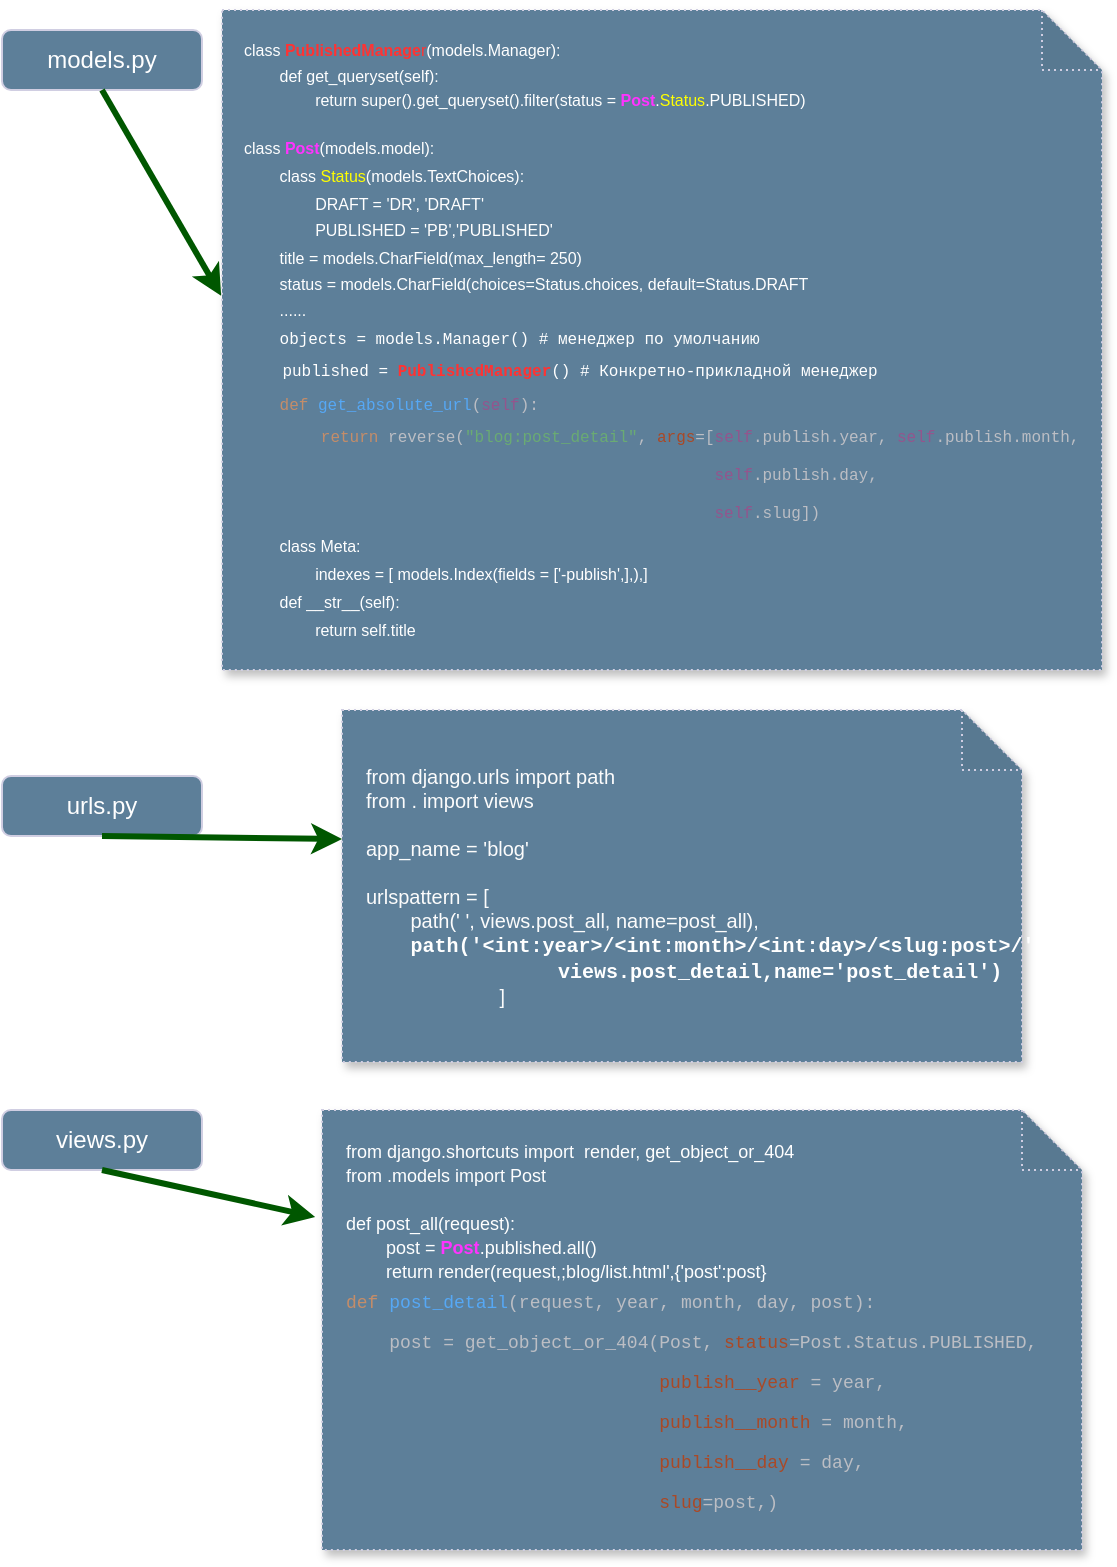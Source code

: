 <mxfile version="24.8.9">
  <diagram name="Page-1" id="2YBvvXClWsGukQMizWep">
    <mxGraphModel dx="1412" dy="787" grid="1" gridSize="10" guides="1" tooltips="1" connect="1" arrows="1" fold="1" page="1" pageScale="1" pageWidth="583" pageHeight="827" math="0" shadow="0">
      <root>
        <mxCell id="0" />
        <mxCell id="1" parent="0" />
        <mxCell id="aM9ryv3xv72pqoxQDRHE-1" value="models.py" style="shape=umlLifeline;perimeter=lifelinePerimeter;whiteSpace=wrap;html=1;container=0;dropTarget=0;collapsible=0;recursiveResize=0;outlineConnect=0;portConstraint=eastwest;newEdgeStyle={&quot;edgeStyle&quot;:&quot;elbowEdgeStyle&quot;,&quot;elbow&quot;:&quot;vertical&quot;,&quot;curved&quot;:0,&quot;rounded&quot;:0};labelBackgroundColor=none;fillColor=#5D7F99;strokeColor=#D0CEE2;fontColor=#FFFFFF;rounded=1;size=30;" parent="1" vertex="1">
          <mxGeometry x="10" y="40" width="100" height="30" as="geometry" />
        </mxCell>
        <mxCell id="aM9ryv3xv72pqoxQDRHE-5" value="urls.py" style="shape=umlLifeline;perimeter=lifelinePerimeter;whiteSpace=wrap;html=1;container=0;dropTarget=0;collapsible=0;recursiveResize=0;outlineConnect=0;portConstraint=eastwest;newEdgeStyle={&quot;edgeStyle&quot;:&quot;elbowEdgeStyle&quot;,&quot;elbow&quot;:&quot;vertical&quot;,&quot;curved&quot;:0,&quot;rounded&quot;:0};labelBackgroundColor=none;fillColor=#5D7F99;strokeColor=#D0CEE2;fontColor=#ffffff;rounded=1;" parent="1" vertex="1">
          <mxGeometry x="10" y="413" width="100" height="30" as="geometry" />
        </mxCell>
        <mxCell id="WuuocqJYPW-MGyT3Y1CF-1" value="&lt;div&gt;&lt;font style=&quot;line-height: 130%; font-size: 8px;&quot;&gt;class &lt;font style=&quot;&quot; color=&quot;#ff3333&quot;&gt;&lt;b&gt;PublishedManage&lt;/b&gt;r&lt;/font&gt;(models.Manager):&lt;/font&gt;&lt;/div&gt;&lt;div&gt;&lt;font style=&quot;line-height: 130%; font-size: 8px;&quot;&gt;&lt;span style=&quot;white-space: pre;&quot;&gt;&#x9;&lt;/span&gt;def get_queryset(self):&lt;br&gt;&lt;/font&gt;&lt;/div&gt;&lt;div&gt;&lt;font style=&quot;font-size: 8px;&quot;&gt;&lt;span style=&quot;white-space: pre;&quot;&gt;&#x9;&lt;/span&gt;&lt;span style=&quot;white-space: pre;&quot;&gt;&#x9;&lt;/span&gt;return super().get_queryset().filter(status = &lt;font color=&quot;#ff33ff&quot;&gt;&lt;b&gt;Post&lt;/b&gt;&lt;/font&gt;.&lt;font color=&quot;#ffff00&quot;&gt;Status&lt;/font&gt;.PUBLISHED)&lt;br&gt;&lt;/font&gt;&lt;/div&gt;&lt;div&gt;&lt;font style=&quot;line-height: 130%; font-size: 8px;&quot;&gt;&lt;br&gt;&lt;/font&gt;&lt;/div&gt;&lt;font style=&quot;line-height: 130%; font-size: 8px;&quot;&gt;class &lt;b&gt;&lt;font color=&quot;#ff33ff&quot;&gt;Post&lt;/font&gt;&lt;/b&gt;(models.model):&lt;/font&gt;&lt;div style=&quot;line-height: 130%;&quot;&gt;&lt;font style=&quot;font-size: 8px;&quot;&gt;&lt;span style=&quot;white-space: pre;&quot;&gt;&lt;font style=&quot;line-height: 130%;&quot;&gt;&#x9;class &lt;font color=&quot;#ffff00&quot;&gt;Status&lt;/font&gt;(models.TextChoices):&lt;/font&gt;&lt;/span&gt;&lt;br&gt;&lt;/font&gt;&lt;/div&gt;&lt;div style=&quot;line-height: 130%;&quot;&gt;&lt;span style=&quot;white-space: pre;&quot;&gt;&lt;font style=&quot;line-height: 130%; font-size: 8px;&quot;&gt;&lt;span style=&quot;white-space: pre;&quot;&gt;&#x9;&lt;/span&gt;&lt;span style=&quot;white-space: pre;&quot;&gt;&#x9;&lt;/span&gt;DRAFT = &#39;DR&#39;, &#39;DRAFT&#39;&lt;br&gt;&lt;/font&gt;&lt;/span&gt;&lt;/div&gt;&lt;div style=&quot;line-height: 130%;&quot;&gt;&lt;span style=&quot;white-space: pre;&quot;&gt;&lt;font style=&quot;line-height: 130%; font-size: 8px;&quot;&gt;&lt;span style=&quot;white-space: pre;&quot;&gt;&#x9;&lt;/span&gt;&lt;span style=&quot;white-space: pre;&quot;&gt;&#x9;&lt;/span&gt;PUBLISHED = &#39;PB&#39;,&#39;PUBLISHED&#39;&lt;br&gt;&lt;/font&gt;&lt;/span&gt;&lt;/div&gt;&lt;div style=&quot;line-height: 130%;&quot;&gt;&lt;span style=&quot;white-space: pre;&quot;&gt;&lt;font style=&quot;line-height: 130%; font-size: 8px;&quot;&gt;&lt;span style=&quot;white-space: pre;&quot;&gt;&#x9;&lt;/span&gt;title = models.CharField(max_length= 250)&lt;/font&gt;&lt;/span&gt;&lt;/div&gt;&lt;div style=&quot;line-height: 130%;&quot;&gt;&lt;span style=&quot;white-space: pre;&quot;&gt;&lt;font style=&quot;line-height: 130%; font-size: 8px;&quot;&gt;&lt;span style=&quot;white-space: pre;&quot;&gt;&#x9;&lt;/span&gt;status = models.CharField(choices=Status.choices, default=Status.DRAFT&lt;br&gt;&lt;/font&gt;&lt;/span&gt;&lt;/div&gt;&lt;div style=&quot;line-height: 130%;&quot;&gt;&lt;span style=&quot;white-space: pre;&quot;&gt;&lt;font style=&quot;line-height: 130%; font-size: 8px;&quot;&gt;&lt;span style=&quot;white-space: pre;&quot;&gt;&#x9;&lt;/span&gt;......&lt;br&gt;&lt;/font&gt;&lt;/span&gt;&lt;/div&gt;&lt;div style=&quot;line-height: 130%;&quot;&gt;&lt;font style=&quot;font-size: 8px;&quot;&gt;&lt;span style=&quot;white-space: pre;&quot;&gt;&lt;font style=&quot;line-height: 130%;&quot;&gt;&lt;span style=&quot;white-space: pre;&quot;&gt;&#x9;&lt;/span&gt;&lt;/font&gt;&lt;/span&gt;&lt;font&gt;&lt;span style=&quot;font-family: Consolas, &amp;quot;Courier New&amp;quot;, monospace; white-space: pre;&quot;&gt;objects = models.Manager() &lt;/span&gt;&lt;span style=&quot;font-family: Consolas, &amp;quot;Courier New&amp;quot;, monospace; white-space: pre;&quot;&gt;# менеджер по умолчанию&lt;/span&gt;&lt;/font&gt;&lt;/font&gt;&lt;/div&gt;&lt;div style=&quot;font-family: Consolas, &amp;quot;Courier New&amp;quot;, monospace; line-height: 19px; white-space: pre;&quot;&gt;&lt;div style=&quot;&quot;&gt;&lt;font style=&quot;font-size: 8px;&quot;&gt;&amp;nbsp; &amp;nbsp; published = &lt;font color=&quot;#ff3333&quot;&gt;&lt;b&gt;PublishedManager&lt;/b&gt;&lt;/font&gt;() # Конкретно-прикладной менеджер&lt;/font&gt;&lt;/div&gt;&lt;/div&gt;&lt;div style=&quot;line-height: 130%;&quot;&gt;&lt;/div&gt;&lt;div style=&quot;line-height: 130%;&quot;&gt;&lt;font style=&quot;font-size: 8px;&quot;&gt;&lt;span style=&quot;white-space: pre;&quot;&gt;&lt;font style=&quot;line-height: 130%;&quot;&gt;&lt;span style=&quot;white-space: pre;&quot;&gt;&#x9;&lt;/span&gt;&lt;/font&gt;&lt;/span&gt;&lt;font style=&quot;&quot;&gt;&lt;span style=&quot;font-family: Consolas, &amp;quot;Courier New&amp;quot;, monospace; white-space: pre; color: rgb(196, 141, 105);&quot;&gt;def&lt;/span&gt;&lt;span style=&quot;font-family: Consolas, &amp;quot;Courier New&amp;quot;, monospace; white-space: pre; color: rgb(188, 190, 196);&quot;&gt; &lt;/span&gt;&lt;span style=&quot;font-family: Consolas, &amp;quot;Courier New&amp;quot;, monospace; white-space: pre; color: rgb(86, 168, 245);&quot;&gt;get_absolute_url&lt;/span&gt;&lt;span style=&quot;font-family: Consolas, &amp;quot;Courier New&amp;quot;, monospace; white-space: pre; color: rgb(188, 190, 196);&quot;&gt;(&lt;/span&gt;&lt;span style=&quot;font-family: Consolas, &amp;quot;Courier New&amp;quot;, monospace; white-space: pre; color: rgb(148, 85, 141);&quot;&gt;self&lt;/span&gt;&lt;span style=&quot;font-family: Consolas, &amp;quot;Courier New&amp;quot;, monospace; white-space: pre; color: rgb(188, 190, 196);&quot;&gt;):&lt;/span&gt;&lt;/font&gt;&lt;/font&gt;&lt;/div&gt;&lt;div style=&quot;color: rgb(187, 187, 187); font-family: Consolas, &amp;quot;Courier New&amp;quot;, monospace; line-height: 19px; white-space: pre;&quot;&gt;&lt;div&gt;&lt;font style=&quot;font-size: 8px;&quot;&gt;&lt;span style=&quot;color: #bcbec4;&quot;&gt;&amp;nbsp; &amp;nbsp; &amp;nbsp; &amp;nbsp; &lt;/span&gt;&lt;span style=&quot;color: #c48d69;&quot;&gt;return&lt;/span&gt;&lt;span style=&quot;color: #bcbec4;&quot;&gt; reverse(&lt;/span&gt;&lt;span style=&quot;color: #6aab73;&quot;&gt;&quot;blog:post_detail&quot;&lt;/span&gt;&lt;span style=&quot;color: #bcbec4;&quot;&gt;, &lt;/span&gt;&lt;span style=&quot;color: #aa4926;&quot;&gt;args&lt;/span&gt;&lt;span style=&quot;color: #bcbec4;&quot;&gt;=[&lt;/span&gt;&lt;span style=&quot;color: #94558d;&quot;&gt;self&lt;/span&gt;&lt;span style=&quot;color: #bcbec4;&quot;&gt;.publish.year, &lt;/span&gt;&lt;/font&gt;&lt;span style=&quot;font-size: 8px; background-color: initial; color: rgb(148, 85, 141);&quot;&gt;self&lt;/span&gt;&lt;span style=&quot;font-size: 8px; background-color: initial; color: rgb(188, 190, 196);&quot;&gt;.publish.month,&lt;/span&gt;&lt;/div&gt;&lt;div&gt;&lt;font style=&quot;font-size: 8px;&quot;&gt;&lt;span style=&quot;color: #bcbec4;&quot;&gt;&amp;nbsp; &amp;nbsp; &amp;nbsp; &amp;nbsp; &amp;nbsp; &amp;nbsp; &amp;nbsp; &amp;nbsp; &amp;nbsp; &amp;nbsp; &amp;nbsp; &amp;nbsp; &amp;nbsp; &amp;nbsp; &amp;nbsp; &amp;nbsp; &amp;nbsp; &amp;nbsp; &amp;nbsp; &amp;nbsp; &amp;nbsp; &amp;nbsp; &amp;nbsp; &amp;nbsp; &amp;nbsp;&lt;/span&gt;&lt;span style=&quot;color: #94558d;&quot;&gt;self&lt;/span&gt;&lt;span style=&quot;color: #bcbec4;&quot;&gt;.publish.day,&lt;/span&gt;&lt;/font&gt;&lt;/div&gt;&lt;div&gt;&lt;font style=&quot;font-size: 8px;&quot;&gt;&lt;span style=&quot;color: #bcbec4;&quot;&gt;&amp;nbsp; &amp;nbsp; &amp;nbsp; &amp;nbsp; &amp;nbsp; &amp;nbsp; &amp;nbsp; &amp;nbsp; &amp;nbsp; &amp;nbsp; &amp;nbsp; &amp;nbsp; &amp;nbsp; &amp;nbsp; &amp;nbsp; &amp;nbsp; &amp;nbsp; &amp;nbsp; &amp;nbsp; &amp;nbsp; &amp;nbsp; &amp;nbsp; &amp;nbsp; &amp;nbsp; &amp;nbsp;&lt;/span&gt;&lt;span style=&quot;color: #94558d;&quot;&gt;self&lt;/span&gt;&lt;span style=&quot;color: #bcbec4;&quot;&gt;.slug]&lt;/span&gt;&lt;/font&gt;&lt;span style=&quot;font-size: 8px; color: rgb(188, 190, 196); background-color: initial;&quot;&gt;)&lt;/span&gt;&lt;/div&gt;&lt;/div&gt;&lt;div style=&quot;line-height: 130%;&quot;&gt;&lt;span style=&quot;white-space: pre;&quot;&gt;&lt;font style=&quot;font-size: 8px;&quot;&gt;&lt;font style=&quot;&quot;&gt;&lt;span style=&quot;white-space: pre;&quot;&gt;&#x9;&lt;/span&gt;class Meta:&lt;/font&gt;&lt;br&gt;&lt;/font&gt;&lt;/span&gt;&lt;/div&gt;&lt;div style=&quot;line-height: 130%;&quot;&gt;&lt;span style=&quot;white-space: pre;&quot;&gt;&lt;font style=&quot;font-size: 8px;&quot;&gt;&lt;span style=&quot;white-space: pre;&quot;&gt;&#x9;&lt;/span&gt;&lt;span style=&quot;white-space: pre;&quot;&gt;&#x9;&lt;/span&gt;indexes = [ models.Index(fields = [&#39;-publish&#39;,],),]&lt;br&gt;&lt;/font&gt;&lt;/span&gt;&lt;/div&gt;&lt;div style=&quot;line-height: 130%;&quot;&gt;&lt;span style=&quot;white-space: pre;&quot;&gt;&lt;font style=&quot;font-size: 8px;&quot;&gt;&lt;span style=&quot;white-space: pre;&quot;&gt;&#x9;&lt;/span&gt;def __str__(self):&lt;br&gt;&lt;/font&gt;&lt;/span&gt;&lt;/div&gt;&lt;div style=&quot;line-height: 130%;&quot;&gt;&lt;span style=&quot;white-space: pre;&quot;&gt;&lt;font style=&quot;font-size: 8px;&quot;&gt;&lt;span style=&quot;white-space: pre;&quot;&gt;&#x9;&lt;/span&gt;&lt;span style=&quot;white-space: pre;&quot;&gt;&#x9;&lt;/span&gt;return self.title&lt;/font&gt;&lt;/span&gt;&lt;/div&gt;" style="shape=note;whiteSpace=wrap;html=1;backgroundOutline=1;darkOpacity=0.05;align=left;dashed=1;dashPattern=1 2;fillColor=#5D7F99;shadow=1;fontColor=#FFFFFF;fontStyle=0;fontSize=10;labelBackgroundColor=none;strokeColor=#D0CEE2;rounded=1;spacingLeft=9;" vertex="1" parent="1">
          <mxGeometry x="120" y="30" width="440" height="330" as="geometry" />
        </mxCell>
        <mxCell id="WuuocqJYPW-MGyT3Y1CF-2" value="" style="endArrow=classic;html=1;rounded=1;strokeColor=#005700;fontColor=#1A1A1A;strokeWidth=3;fillColor=#008a00;entryX=-0.001;entryY=0.433;entryDx=0;entryDy=0;entryPerimeter=0;" edge="1" parent="1" source="aM9ryv3xv72pqoxQDRHE-1" target="WuuocqJYPW-MGyT3Y1CF-1">
          <mxGeometry width="50" height="50" relative="1" as="geometry">
            <mxPoint x="240" y="240" as="sourcePoint" />
            <mxPoint x="90" y="127" as="targetPoint" />
            <Array as="points" />
          </mxGeometry>
        </mxCell>
        <mxCell id="WuuocqJYPW-MGyT3Y1CF-3" value="from django.urls import path&lt;div&gt;from . import views&lt;/div&gt;&lt;div&gt;&lt;br&gt;&lt;/div&gt;&lt;div&gt;app_name = &#39;blog&#39;&lt;br&gt;&lt;div&gt;&lt;br&gt;&lt;/div&gt;&lt;div&gt;urlspattern = [&lt;/div&gt;&lt;div&gt;&lt;span style=&quot;white-space: pre;&quot;&gt;&#x9;&lt;/span&gt;path(&#39; &#39;, views.post_all, name=post_all),&lt;br&gt;&lt;/div&gt;&lt;div&gt;&lt;span style=&quot;white-space: pre;&quot;&gt;&#x9;&lt;/span&gt;&lt;font color=&quot;#ffffff&quot;&gt;&lt;b&gt;&lt;span style=&quot;font-family: Consolas, &amp;quot;Courier New&amp;quot;, monospace; white-space: pre;&quot;&gt;path(&lt;/span&gt;&lt;span style=&quot;font-family: Consolas, &amp;quot;Courier New&amp;quot;, monospace; white-space: pre;&quot;&gt;&#39;&amp;lt;int:year&amp;gt;/&amp;lt;int:month&amp;gt;/&amp;lt;int:day&amp;gt;/&amp;lt;slug:post&amp;gt;/&#39;&lt;/span&gt;&lt;span style=&quot;font-family: Consolas, &amp;quot;Courier New&amp;quot;, monospace; white-space: pre;&quot;&gt;,&lt;/span&gt;&lt;/b&gt;&lt;/font&gt;&lt;/div&gt;&lt;div&gt;&lt;font color=&quot;#ffffff&quot;&gt;&lt;b&gt;&lt;span style=&quot;font-family: Consolas, &amp;quot;Courier New&amp;quot;, monospace; white-space: pre;&quot;&gt;&lt;span style=&quot;white-space: pre;&quot;&gt;&#x9;&lt;/span&gt;&lt;span style=&quot;white-space: pre;&quot;&gt;&#x9;&lt;/span&gt;views.post_detail,&lt;/span&gt;&lt;span style=&quot;font-family: Consolas, &amp;quot;Courier New&amp;quot;, monospace; white-space: pre;&quot;&gt;name&lt;/span&gt;&lt;span style=&quot;font-family: Consolas, &amp;quot;Courier New&amp;quot;, monospace; white-space: pre;&quot;&gt;=&lt;/span&gt;&lt;span style=&quot;font-family: Consolas, &amp;quot;Courier New&amp;quot;, monospace; white-space: pre;&quot;&gt;&#39;post_detail&#39;&lt;/span&gt;&lt;span style=&quot;font-family: Consolas, &amp;quot;Courier New&amp;quot;, monospace; white-space: pre;&quot;&gt;)&lt;/span&gt;&lt;/b&gt;&lt;/font&gt;&lt;span style=&quot;background-color: initial; white-space: pre;&quot;&gt;&#x9;&lt;/span&gt;&lt;/div&gt;&lt;div&gt;&lt;span style=&quot;background-color: initial;&quot;&gt;&lt;span style=&quot;white-space: pre;&quot;&gt;&#x9;&lt;/span&gt;&lt;span style=&quot;white-space: pre;&quot;&gt;&#x9;&lt;/span&gt;&lt;span style=&quot;white-space: pre;&quot;&gt;&#x9;&lt;/span&gt;]&lt;/span&gt;&lt;/div&gt;&lt;/div&gt;" style="shape=note;whiteSpace=wrap;html=1;backgroundOutline=1;darkOpacity=0.05;align=left;dashed=1;dashPattern=1 2;fillColor=#5D7F99;shadow=1;fontColor=#fcfcfc;fontStyle=0;fontSize=10;labelBackgroundColor=none;strokeColor=#D0CEE2;rounded=1;spacingLeft=10;" vertex="1" parent="1">
          <mxGeometry x="180" y="380" width="340" height="176" as="geometry" />
        </mxCell>
        <mxCell id="WuuocqJYPW-MGyT3Y1CF-4" value="" style="endArrow=classic;html=1;rounded=1;strokeColor=#005700;fontColor=#1A1A1A;fillColor=#008a00;strokeWidth=3;" edge="1" parent="1" source="aM9ryv3xv72pqoxQDRHE-5" target="WuuocqJYPW-MGyT3Y1CF-3">
          <mxGeometry width="50" height="50" relative="1" as="geometry">
            <mxPoint x="380" y="130" as="sourcePoint" />
            <mxPoint x="430" y="80" as="targetPoint" />
          </mxGeometry>
        </mxCell>
        <mxCell id="WuuocqJYPW-MGyT3Y1CF-5" value="&lt;div&gt;&lt;div&gt;&lt;font style=&quot;font-size: 9px;&quot;&gt;from django.shortcuts import&amp;nbsp; render, get_object_or_404&lt;/font&gt;&lt;/div&gt;&lt;/div&gt;&lt;div&gt;&lt;font style=&quot;font-size: 9px;&quot;&gt;from .models import Post&lt;/font&gt;&lt;/div&gt;&lt;div&gt;&lt;font style=&quot;font-size: 9px;&quot;&gt;&lt;br&gt;&lt;/font&gt;&lt;/div&gt;&lt;div&gt;&lt;font style=&quot;font-size: 9px;&quot;&gt;def post_all(request):&lt;/font&gt;&lt;/div&gt;&lt;div&gt;&lt;font style=&quot;font-size: 9px;&quot;&gt;&lt;span style=&quot;white-space: pre;&quot;&gt;&#x9;&lt;/span&gt;post = &lt;font color=&quot;#ff33ff&quot;&gt;&lt;b&gt;Post&lt;/b&gt;&lt;/font&gt;.published.all()&amp;nbsp;&lt;/font&gt;&lt;/div&gt;&lt;div&gt;&lt;font style=&quot;font-size: 9px;&quot;&gt;&lt;span style=&quot;white-space: pre;&quot;&gt;&#x9;&lt;/span&gt;return render(request,;blog/list.html&#39;,{&#39;post&#39;:post}&lt;/font&gt;&lt;/div&gt;&lt;div&gt;&lt;div style=&quot;color: rgb(187, 187, 187); font-family: Consolas, &amp;quot;Courier New&amp;quot;, monospace; line-height: 19px; white-space: pre;&quot;&gt;&lt;div style=&quot;&quot;&gt;&lt;font style=&quot;font-size: 9px;&quot;&gt;&lt;span style=&quot;color: rgb(196, 141, 105);&quot;&gt;def&lt;/span&gt;&lt;span style=&quot;color: rgb(188, 190, 196);&quot;&gt; &lt;/span&gt;&lt;span style=&quot;color: rgb(86, 168, 245);&quot;&gt;post_detail&lt;/span&gt;&lt;span style=&quot;color: rgb(188, 190, 196);&quot;&gt;(request, year, month, day, post):&lt;/span&gt;&lt;/font&gt;&lt;/div&gt;&lt;div style=&quot;&quot;&gt;&lt;font style=&quot;font-size: 9px;&quot;&gt;&lt;span style=&quot;color: #bcbec4;&quot;&gt;&amp;nbsp; &amp;nbsp; post = get_object_or_404(Post, &lt;/span&gt;&lt;span style=&quot;color: #aa4926;&quot;&gt;status&lt;/span&gt;&lt;span style=&quot;color: #bcbec4;&quot;&gt;=Post.Status.PUBLISHED, &lt;/span&gt;&lt;/font&gt;&lt;/div&gt;&lt;div style=&quot;&quot;&gt;&lt;font style=&quot;font-size: 9px;&quot;&gt;&lt;span style=&quot;color: #bcbec4;&quot;&gt;&amp;nbsp; &amp;nbsp; &amp;nbsp; &amp;nbsp; &amp;nbsp; &amp;nbsp; &amp;nbsp; &amp;nbsp; &amp;nbsp; &amp;nbsp; &amp;nbsp; &amp;nbsp; &amp;nbsp; &amp;nbsp; &amp;nbsp;&lt;/span&gt;&lt;span style=&quot;color: #aa4926;&quot;&gt;publish__year&lt;/span&gt;&lt;span style=&quot;color: #bcbec4;&quot;&gt; = year, &lt;/span&gt;&lt;/font&gt;&lt;/div&gt;&lt;div style=&quot;&quot;&gt;&lt;font style=&quot;font-size: 9px;&quot;&gt;&lt;span style=&quot;color: #bcbec4;&quot;&gt;&amp;nbsp; &amp;nbsp; &amp;nbsp; &amp;nbsp; &amp;nbsp; &amp;nbsp; &amp;nbsp; &amp;nbsp; &amp;nbsp; &amp;nbsp; &amp;nbsp; &amp;nbsp; &amp;nbsp; &amp;nbsp; &amp;nbsp;&lt;/span&gt;&lt;span style=&quot;color: #aa4926;&quot;&gt;publish__month&lt;/span&gt;&lt;span style=&quot;color: #bcbec4;&quot;&gt; = month, &lt;/span&gt;&lt;/font&gt;&lt;/div&gt;&lt;div style=&quot;&quot;&gt;&lt;font style=&quot;font-size: 9px;&quot;&gt;&lt;span style=&quot;color: #bcbec4;&quot;&gt;&amp;nbsp; &amp;nbsp; &amp;nbsp; &amp;nbsp; &amp;nbsp; &amp;nbsp; &amp;nbsp; &amp;nbsp; &amp;nbsp; &amp;nbsp; &amp;nbsp; &amp;nbsp; &amp;nbsp; &amp;nbsp; &amp;nbsp;&lt;/span&gt;&lt;span style=&quot;color: #aa4926;&quot;&gt;publish__day&lt;/span&gt;&lt;span style=&quot;color: #bcbec4;&quot;&gt; = day,&lt;/span&gt;&lt;/font&gt;&lt;/div&gt;&lt;div style=&quot;&quot;&gt;&lt;font style=&quot;font-size: 9px;&quot;&gt;&lt;font style=&quot;&quot;&gt;&lt;span style=&quot;color: #bcbec4;&quot;&gt;&amp;nbsp; &amp;nbsp; &amp;nbsp; &amp;nbsp; &amp;nbsp; &amp;nbsp; &amp;nbsp; &amp;nbsp; &amp;nbsp; &amp;nbsp; &amp;nbsp; &amp;nbsp; &amp;nbsp; &amp;nbsp; &amp;nbsp;&lt;/span&gt;&lt;span style=&quot;color: #aa4926;&quot;&gt;slug&lt;/span&gt;&lt;span style=&quot;color: #bcbec4;&quot;&gt;=post,&lt;/span&gt;&lt;/font&gt;&lt;span style=&quot;color: rgb(188, 190, 196);&quot;&gt;)&lt;/span&gt;&lt;/font&gt;&lt;/div&gt;&lt;/div&gt;&lt;/div&gt;" style="shape=note;whiteSpace=wrap;html=1;backgroundOutline=1;darkOpacity=0.05;align=left;dashed=1;dashPattern=1 2;fillColor=#5D7F99;shadow=1;fontColor=#ffffff;fontStyle=0;fontSize=10;labelBackgroundColor=none;strokeColor=#D0CEE2;rounded=1;spacingLeft=10;" vertex="1" parent="1">
          <mxGeometry x="170" y="580" width="380" height="220" as="geometry" />
        </mxCell>
        <mxCell id="WuuocqJYPW-MGyT3Y1CF-6" value="views.py" style="shape=umlLifeline;perimeter=lifelinePerimeter;whiteSpace=wrap;html=1;container=0;dropTarget=0;collapsible=0;recursiveResize=0;outlineConnect=0;portConstraint=eastwest;newEdgeStyle={&quot;edgeStyle&quot;:&quot;elbowEdgeStyle&quot;,&quot;elbow&quot;:&quot;vertical&quot;,&quot;curved&quot;:0,&quot;rounded&quot;:0};labelBackgroundColor=none;fillColor=#5D7F99;strokeColor=#D0CEE2;fontColor=#ffffff;rounded=1;size=30;" vertex="1" parent="1">
          <mxGeometry x="10" y="580" width="100" height="30" as="geometry" />
        </mxCell>
        <mxCell id="WuuocqJYPW-MGyT3Y1CF-7" value="" style="endArrow=classic;html=1;rounded=1;strokeColor=#005700;fontColor=#1A1A1A;entryX=-0.009;entryY=0.243;entryDx=0;entryDy=0;entryPerimeter=0;fillColor=#008a00;strokeWidth=3;" edge="1" parent="1" source="WuuocqJYPW-MGyT3Y1CF-6" target="WuuocqJYPW-MGyT3Y1CF-5">
          <mxGeometry width="50" height="50" relative="1" as="geometry">
            <mxPoint x="270" y="360" as="sourcePoint" />
            <mxPoint x="320" y="310" as="targetPoint" />
          </mxGeometry>
        </mxCell>
      </root>
    </mxGraphModel>
  </diagram>
</mxfile>
